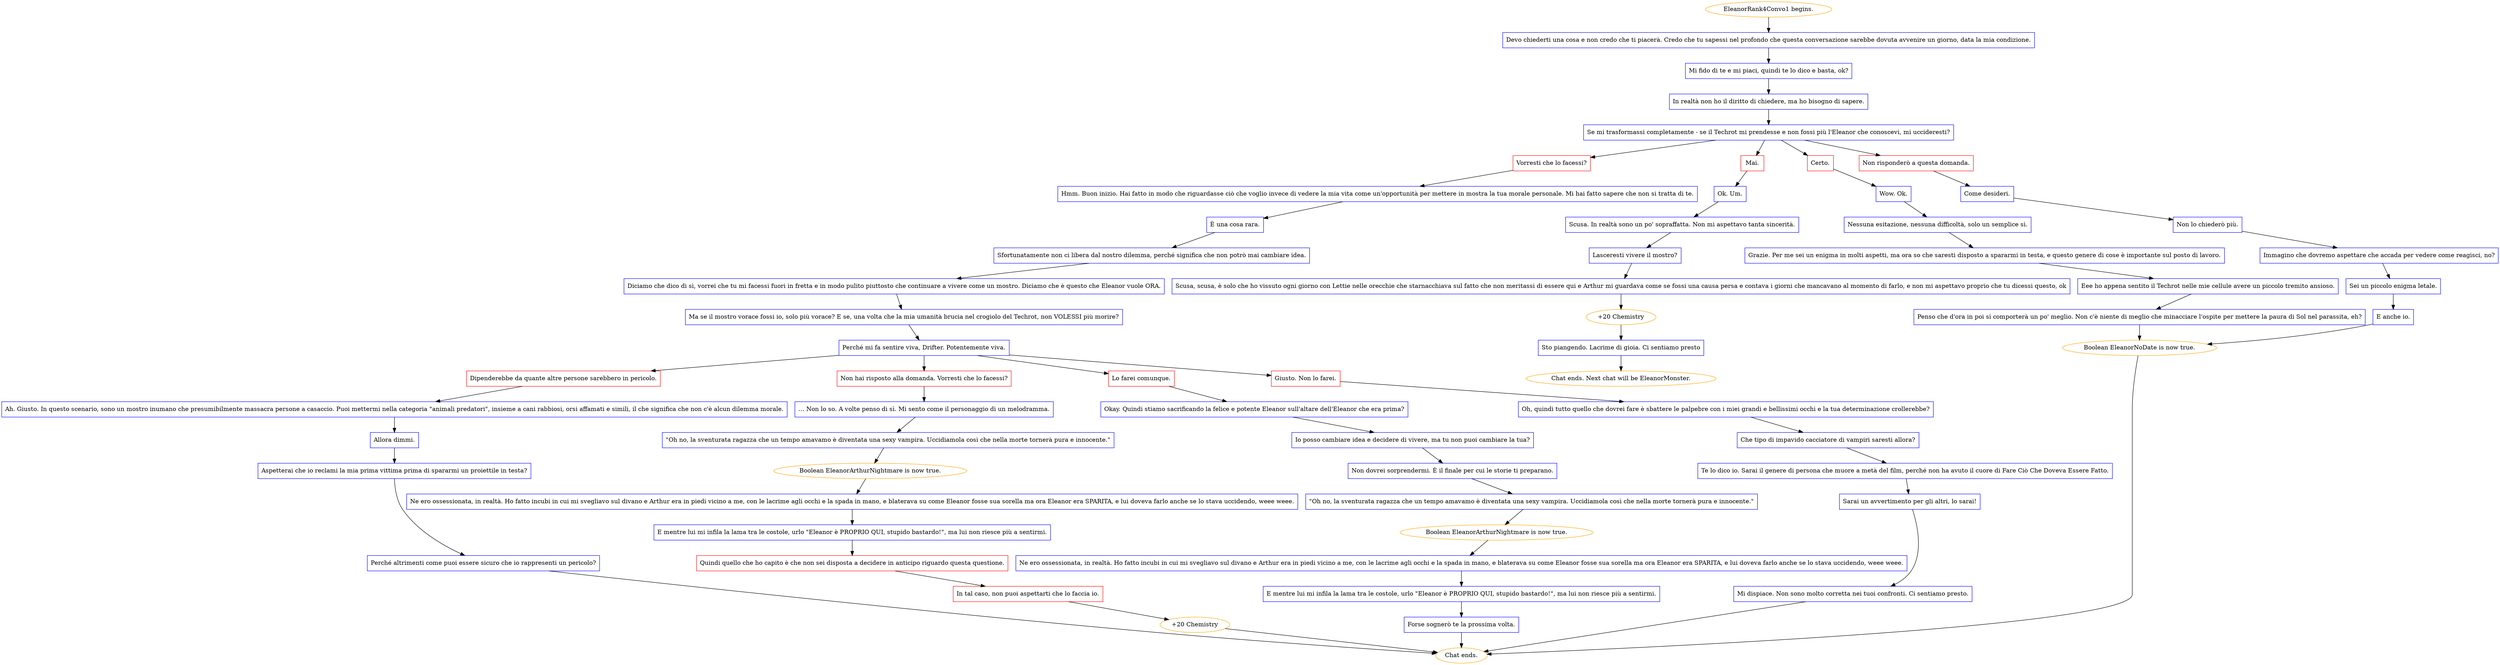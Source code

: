 digraph {
	"EleanorRank4Convo1 begins." [color=orange];
		"EleanorRank4Convo1 begins." -> j756476741;
	j756476741 [label="Devo chiederti una cosa e non credo che ti piacerà. Credo che tu sapessi nel profondo che questa conversazione sarebbe dovuta avvenire un giorno, data la mia condizione.",shape=box,color=blue];
		j756476741 -> j4080971051;
	j4080971051 [label="Mi fido di te e mi piaci, quindi te lo dico e basta, ok?",shape=box,color=blue];
		j4080971051 -> j1587407552;
	j1587407552 [label="In realtà non ho il diritto di chiedere, ma ho bisogno di sapere.",shape=box,color=blue];
		j1587407552 -> j3611235756;
	j3611235756 [label="Se mi trasformassi completamente - se il Techrot mi prendesse e non fossi più l'Eleanor che conoscevi, mi uccideresti?",shape=box,color=blue];
		j3611235756 -> j3572985806;
		j3611235756 -> j3073667907;
		j3611235756 -> j1729339723;
		j3611235756 -> j530067871;
	j3572985806 [label="Vorresti che lo facessi?",shape=box,color=red];
		j3572985806 -> j79747932;
	j3073667907 [label="Certo.",shape=box,color=red];
		j3073667907 -> j3032925147;
	j1729339723 [label="Mai.",shape=box,color=red];
		j1729339723 -> j1903204703;
	j530067871 [label="Non risponderò a questa domanda.",shape=box,color=red];
		j530067871 -> j64908942;
	j79747932 [label="Hmm. Buon inizio. Hai fatto in modo che riguardasse ciò che voglio invece di vedere la mia vita come un'opportunità per mettere in mostra la tua morale personale. Mi hai fatto sapere che non si tratta di te.",shape=box,color=blue];
		j79747932 -> j3882425227;
	j3032925147 [label="Wow. Ok.",shape=box,color=blue];
		j3032925147 -> j3047890306;
	j1903204703 [label="Ok. Um.",shape=box,color=blue];
		j1903204703 -> j535499755;
	j64908942 [label="Come desideri.",shape=box,color=blue];
		j64908942 -> j1165207942;
	j3882425227 [label="È una cosa rara.",shape=box,color=blue];
		j3882425227 -> j1597623846;
	j3047890306 [label="Nessuna esitazione, nessuna difficoltà, solo un semplice sì.",shape=box,color=blue];
		j3047890306 -> j789502228;
	j535499755 [label="Scusa. In realtà sono un po' sopraffatta. Non mi aspettavo tanta sincerità.",shape=box,color=blue];
		j535499755 -> j589634796;
	j1165207942 [label="Non lo chiederò più.",shape=box,color=blue];
		j1165207942 -> j160416296;
	j1597623846 [label="Sfortunatamente non ci libera dal nostro dilemma, perché significa che non potrò mai cambiare idea.",shape=box,color=blue];
		j1597623846 -> j2789310059;
	j789502228 [label="Grazie. Per me sei un enigma in molti aspetti, ma ora so che saresti disposto a spararmi in testa, e questo genere di cose è importante sul posto di lavoro.",shape=box,color=blue];
		j789502228 -> j3105163463;
	j589634796 [label="Lasceresti vivere il mostro?",shape=box,color=blue];
		j589634796 -> j149488429;
	j160416296 [label="Immagino che dovremo aspettare che accada per vedere come reagisci, no?",shape=box,color=blue];
		j160416296 -> j1017837898;
	j2789310059 [label="Diciamo che dico di sì, vorrei che tu mi facessi fuori in fretta e in modo pulito piuttosto che continuare a vivere come un mostro. Diciamo che è questo che Eleanor vuole ORA.",shape=box,color=blue];
		j2789310059 -> j3106085819;
	j3105163463 [label="Eee ho appena sentito il Techrot nelle mie cellule avere un piccolo tremito ansioso.",shape=box,color=blue];
		j3105163463 -> j2532768401;
	j149488429 [label="Scusa, scusa, è solo che ho vissuto ogni giorno con Lettie nelle orecchie che starnacchiava sul fatto che non meritassi di essere qui e Arthur mi guardava come se fossi una causa persa e contava i giorni che mancavano al momento di farlo, e non mi aspettavo proprio che tu dicessi questo, ok",shape=box,color=blue];
		j149488429 -> j2684153690;
	j1017837898 [label="Sei un piccolo enigma letale.",shape=box,color=blue];
		j1017837898 -> j2025150029;
	j3106085819 [label="Ma se il mostro vorace fossi io, solo più vorace? E se, una volta che la mia umanità brucia nel crogiolo del Techrot, non VOLESSI più morire?",shape=box,color=blue];
		j3106085819 -> j4261579770;
	j2532768401 [label="Penso che d'ora in poi si comporterà un po' meglio. Non c'è niente di meglio che minacciare l'ospite per mettere la paura di Sol nel parassita, eh?",shape=box,color=blue];
		j2532768401 -> j2728200779;
	j2684153690 [label="+20 Chemistry",color=orange];
		j2684153690 -> j2798460425;
	j2025150029 [label="E anche io.",shape=box,color=blue];
		j2025150029 -> j2728200779;
	j4261579770 [label="Perché mi fa sentire viva, Drifter. Potentemente viva.",shape=box,color=blue];
		j4261579770 -> j76584881;
		j4261579770 -> j2199530367;
		j4261579770 -> j1750582213;
		j4261579770 -> j1513102657;
	j2728200779 [label="Boolean EleanorNoDate is now true.",color=orange];
		j2728200779 -> "Chat ends.";
	j2798460425 [label="Sto piangendo. Lacrime di gioia. Ci sentiamo presto",shape=box,color=blue];
		j2798460425 -> "Chat ends. Next chat will be EleanorMonster.";
	j76584881 [label="Lo farei comunque.",shape=box,color=red];
		j76584881 -> j1279234436;
	j2199530367 [label="Giusto. Non lo farei.",shape=box,color=red];
		j2199530367 -> j2937012227;
	j1750582213 [label="Dipenderebbe da quante altre persone sarebbero in pericolo.",shape=box,color=red];
		j1750582213 -> j2013338243;
	j1513102657 [label="Non hai risposto alla domanda. Vorresti che lo facessi?",shape=box,color=red];
		j1513102657 -> j3017672959;
	"Chat ends." [color=orange];
	"Chat ends. Next chat will be EleanorMonster." [color=orange];
	j1279234436 [label="Okay. Quindi stiamo sacrificando la felice e potente Eleanor sull'altare dell'Eleanor che era prima?",shape=box,color=blue];
		j1279234436 -> j161051787;
	j2937012227 [label="Oh, quindi tutto quello che dovrei fare è sbattere le palpebre con i miei grandi e bellissimi occhi e la tua determinazione crollerebbe?",shape=box,color=blue];
		j2937012227 -> j2501357889;
	j2013338243 [label="Ah. Giusto. In questo scenario, sono un mostro inumano che presumibilmente massacra persone a casaccio. Puoi mettermi nella categoria \"animali predatori\", insieme a cani rabbiosi, orsi affamati e simili, il che significa che non c'è alcun dilemma morale.",shape=box,color=blue];
		j2013338243 -> j1782382711;
	j3017672959 [label="… Non lo so. A volte penso di sì. Mi sento come il personaggio di un melodramma.",shape=box,color=blue];
		j3017672959 -> j1826233089;
	j161051787 [label="Io posso cambiare idea e decidere di vivere, ma tu non puoi cambiare la tua?",shape=box,color=blue];
		j161051787 -> j336978720;
	j2501357889 [label="Che tipo di impavido cacciatore di vampiri saresti allora?",shape=box,color=blue];
		j2501357889 -> j3863444135;
	j1782382711 [label="Allora dimmi.",shape=box,color=blue];
		j1782382711 -> j3379839921;
	j1826233089 [label="\"Oh no, la sventurata ragazza che un tempo amavamo è diventata una sexy vampira. Uccidiamola così che nella morte tornerà pura e innocente.\"",shape=box,color=blue];
		j1826233089 -> j1735240966;
	j336978720 [label="Non dovrei sorprendermi. È il finale per cui le storie ti preparano.",shape=box,color=blue];
		j336978720 -> j2050189910;
	j3863444135 [label="Te lo dico io. Sarai il genere di persona che muore a metà del film, perché non ha avuto il cuore di Fare Ciò Che Doveva Essere Fatto.",shape=box,color=blue];
		j3863444135 -> j2834231563;
	j3379839921 [label="Aspetterai che io reclami la mia prima vittima prima di spararmi un proiettile in testa?",shape=box,color=blue];
		j3379839921 -> j1735741677;
	j1735240966 [label="Boolean EleanorArthurNightmare is now true.",color=orange];
		j1735240966 -> j3598368313;
	j2050189910 [label="\"Oh no, la sventurata ragazza che un tempo amavamo è diventata una sexy vampira. Uccidiamola così che nella morte tornerà pura e innocente.\"",shape=box,color=blue];
		j2050189910 -> j3905532895;
	j2834231563 [label="Sarai un avvertimento per gli altri, lo sarai!",shape=box,color=blue];
		j2834231563 -> j578716874;
	j1735741677 [label="Perché altrimenti come puoi essere sicuro che io rappresenti un pericolo?",shape=box,color=blue];
		j1735741677 -> "Chat ends.";
	j3598368313 [label="Ne ero ossessionata, in realtà. Ho fatto incubi in cui mi svegliavo sul divano e Arthur era in piedi vicino a me, con le lacrime agli occhi e la spada in mano, e blaterava su come Eleanor fosse sua sorella ma ora Eleanor era SPARITA, e lui doveva farlo anche se lo stava uccidendo, weee weee.",shape=box,color=blue];
		j3598368313 -> j2787720794;
	j3905532895 [label="Boolean EleanorArthurNightmare is now true.",color=orange];
		j3905532895 -> j3105351456;
	j578716874 [label="Mi dispiace. Non sono molto corretta nei tuoi confronti. Ci sentiamo presto.",shape=box,color=blue];
		j578716874 -> "Chat ends.";
	j2787720794 [label="E mentre lui mi infila la lama tra le costole, urlo \"Eleanor è PROPRIO QUI, stupido bastardo!\", ma lui non riesce più a sentirmi.",shape=box,color=blue];
		j2787720794 -> j556432125;
	j3105351456 [label="Ne ero ossessionata, in realtà. Ho fatto incubi in cui mi svegliavo sul divano e Arthur era in piedi vicino a me, con le lacrime agli occhi e la spada in mano, e blaterava su come Eleanor fosse sua sorella ma ora Eleanor era SPARITA, e lui doveva farlo anche se lo stava uccidendo, weee weee.",shape=box,color=blue];
		j3105351456 -> j3257749062;
	j556432125 [label="Quindi quello che ho capito è che non sei disposta a decidere in anticipo riguardo questa questione.",shape=box,color=red];
		j556432125 -> j2372291287;
	j3257749062 [label="E mentre lui mi infila la lama tra le costole, urlo \"Eleanor è PROPRIO QUI, stupido bastardo!\", ma lui non riesce più a sentirmi.",shape=box,color=blue];
		j3257749062 -> j3383763596;
	j2372291287 [label="In tal caso, non puoi aspettarti che lo faccia io.",shape=box,color=red];
		j2372291287 -> j367054140;
	j3383763596 [label="Forse sognerò te la prossima volta.",shape=box,color=blue];
		j3383763596 -> "Chat ends.";
	j367054140 [label="+20 Chemistry",color=orange];
		j367054140 -> "Chat ends.";
}